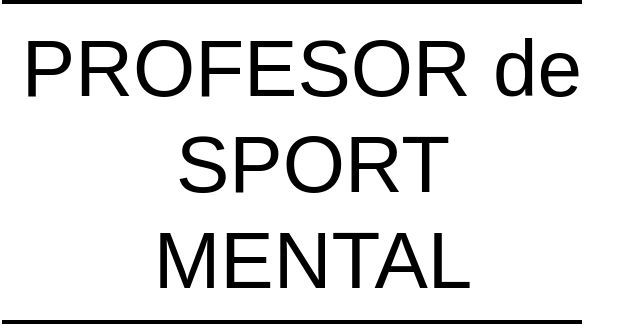 <mxfile version="17.4.6" type="github">
  <diagram id="eGErGCEXapyZBiPK6mDA" name="Page-1">
    <mxGraphModel dx="689" dy="739" grid="1" gridSize="10" guides="1" tooltips="1" connect="1" arrows="1" fold="1" page="1" pageScale="1" pageWidth="850" pageHeight="1100" math="0" shadow="0">
      <root>
        <mxCell id="0" />
        <mxCell id="1" parent="0" />
        <mxCell id="-EqnMdIgHedVSP7JfHqS-1" value="&lt;font style=&quot;font-size: 40px&quot;&gt;PROFESOR de&amp;nbsp;&lt;br&gt;SPORT&lt;br&gt;MENTAL&lt;br&gt;&lt;/font&gt;" style="text;html=1;align=center;verticalAlign=middle;resizable=0;points=[];autosize=1;strokeColor=none;fillColor=none;" vertex="1" parent="1">
          <mxGeometry x="150" y="160" width="310" height="80" as="geometry" />
        </mxCell>
        <mxCell id="-EqnMdIgHedVSP7JfHqS-2" value="" style="endArrow=none;html=1;rounded=0;fontSize=40;strokeWidth=2;" edge="1" parent="1">
          <mxGeometry width="50" height="50" relative="1" as="geometry">
            <mxPoint x="150" y="280" as="sourcePoint" />
            <mxPoint x="440" y="280" as="targetPoint" />
          </mxGeometry>
        </mxCell>
        <mxCell id="-EqnMdIgHedVSP7JfHqS-3" value="" style="endArrow=none;html=1;rounded=0;fontSize=40;strokeWidth=2;" edge="1" parent="1">
          <mxGeometry width="50" height="50" relative="1" as="geometry">
            <mxPoint x="150" y="120" as="sourcePoint" />
            <mxPoint x="440" y="120" as="targetPoint" />
          </mxGeometry>
        </mxCell>
      </root>
    </mxGraphModel>
  </diagram>
</mxfile>
